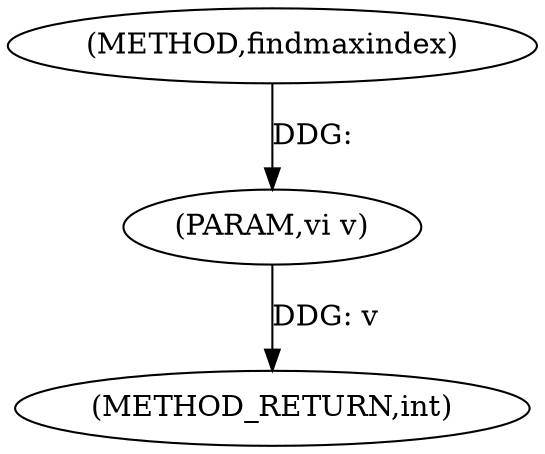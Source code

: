 digraph "findmaxindex" {  
"1000135" [label = "(METHOD,findmaxindex)" ]
"1000138" [label = "(METHOD_RETURN,int)" ]
"1000136" [label = "(PARAM,vi v)" ]
  "1000136" -> "1000138"  [ label = "DDG: v"] 
  "1000135" -> "1000136"  [ label = "DDG: "] 
}
